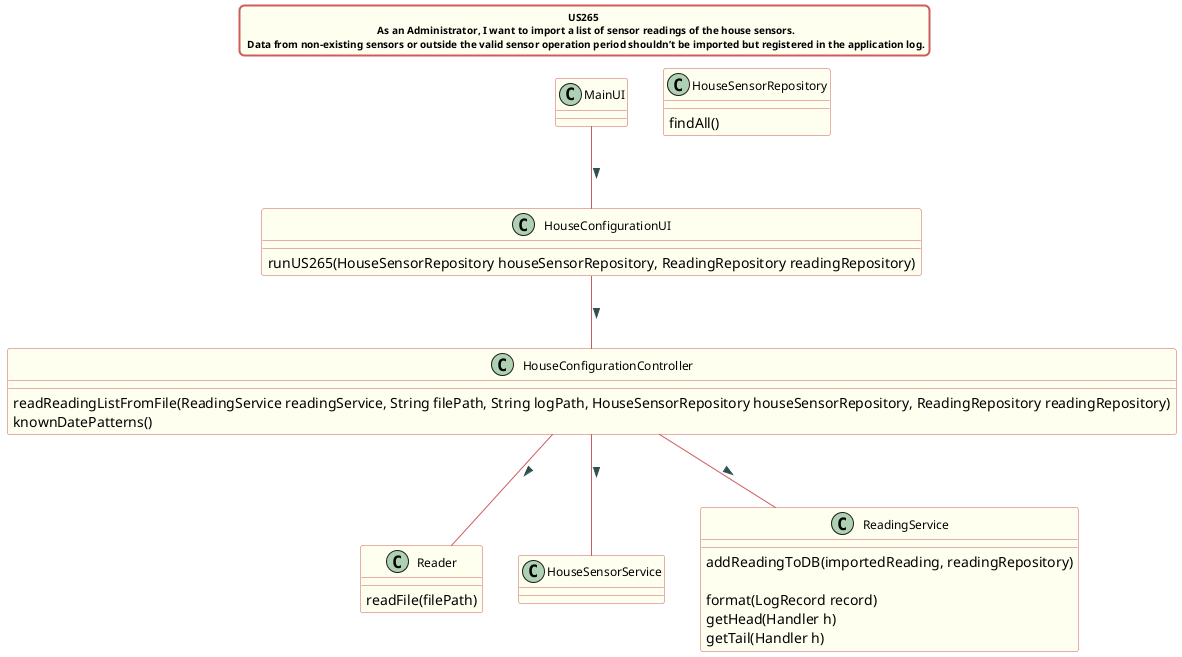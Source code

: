 @startuml
title US265 \n  As an Administrator, I want to import a list of sensor readings of the house sensors. \n Data from non-existing sensors or outside the valid sensor operation period shouldn’t be imported but registered in the application log.

skinparam titleBorderRoundCorner 10
skinparam titleBorderThickness 2
skinparam titleBorderColor indianred
skinparam titleBackgroundColor ivory
skinparam FontName verdana
skinparam titleFontSize 10


skinparam class {
 	BorderColor indianred
 	BackgroundColor indianred
 	BackgroundColor ivory
    roundcorner 10
    ArrowFontName Verdana
    ArrowColor indianred
    ArrowFontColor darkslategrey
    FontSize 12
 }


MainUI -- HouseConfigurationUI : >

HouseConfigurationUI -- HouseConfigurationController : >
HouseConfigurationController -- Reader : >
HouseConfigurationController -- HouseSensorService : >
HouseConfigurationController -- ReadingService : >

class HouseConfigurationUI{

runUS265(HouseSensorRepository houseSensorRepository, ReadingRepository readingRepository)
}

class HouseConfigurationController{
readReadingListFromFile(ReadingService readingService, String filePath, String logPath, HouseSensorRepository houseSensorRepository, ReadingRepository readingRepository)
knownDatePatterns()
}

class Reader{
readFile(filePath)
}

class HouseSensorRepository{
findAll()
}

class ReadingService{
addReadingToDB(importedReading, readingRepository)

format(LogRecord record)
getHead(Handler h)
getTail(Handler h)
}

@enduml